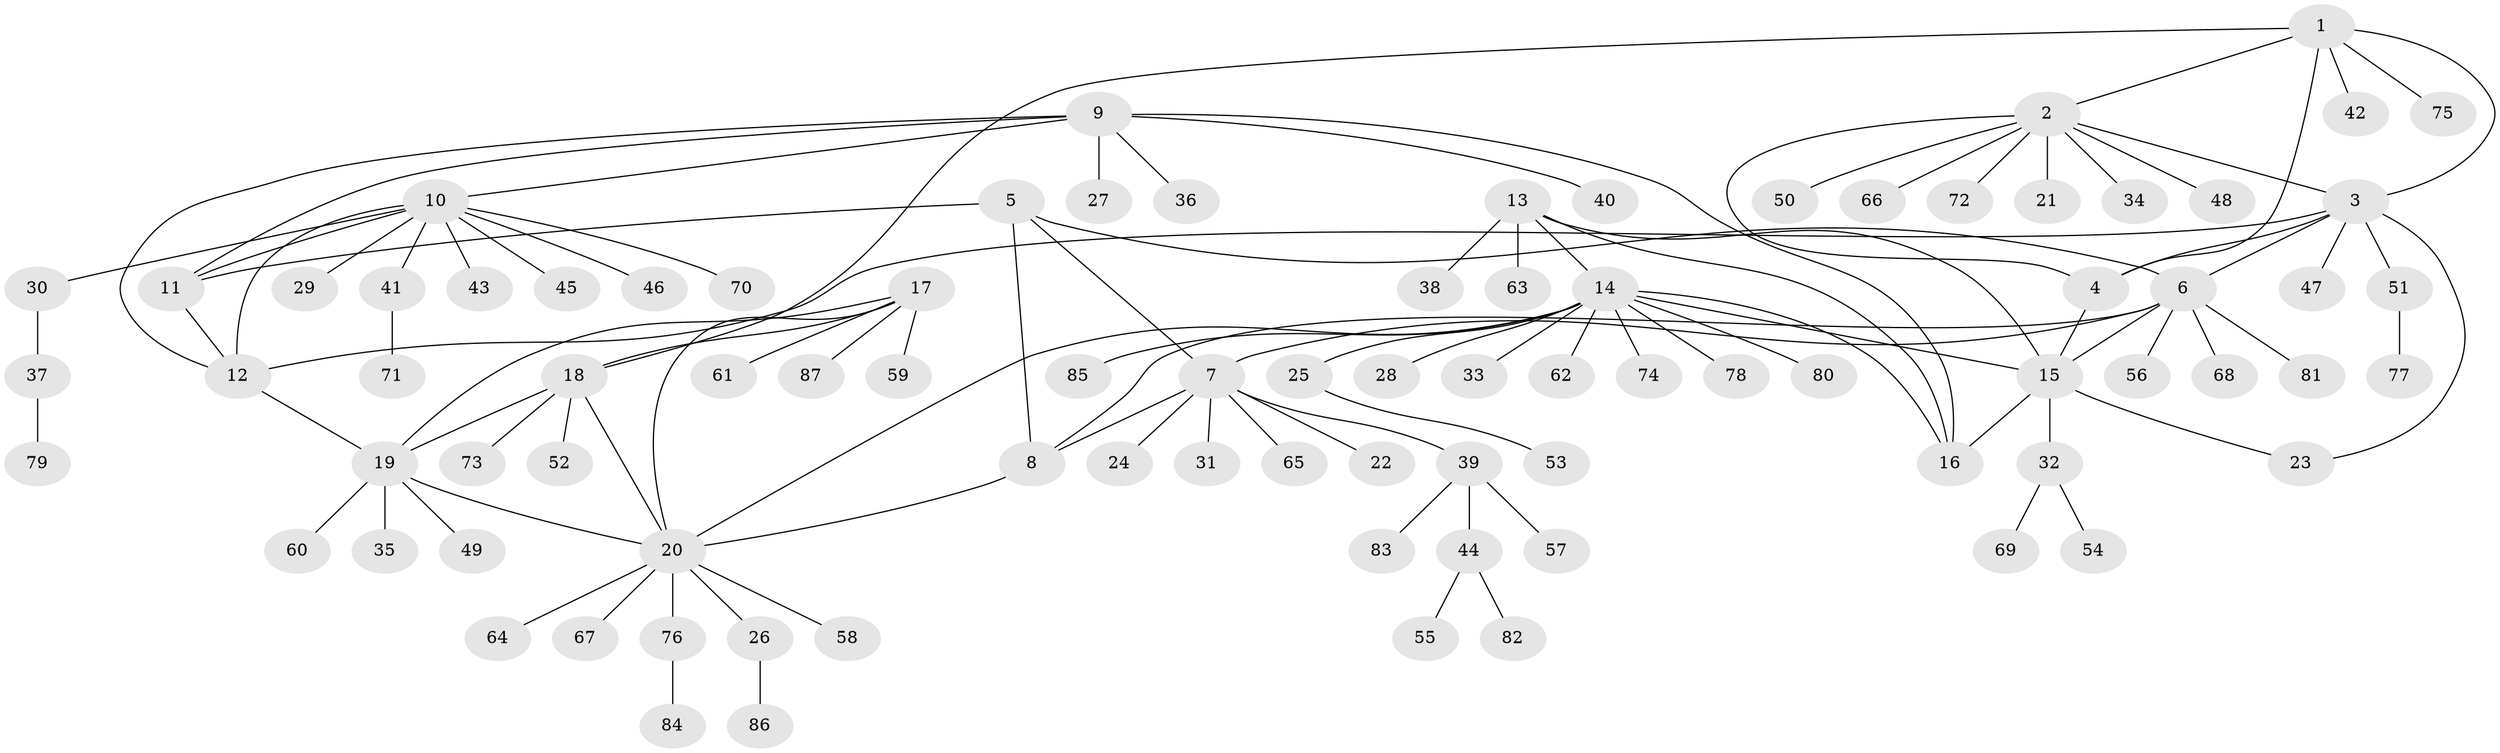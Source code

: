 // Generated by graph-tools (version 1.1) at 2025/11/02/27/25 16:11:34]
// undirected, 87 vertices, 108 edges
graph export_dot {
graph [start="1"]
  node [color=gray90,style=filled];
  1;
  2;
  3;
  4;
  5;
  6;
  7;
  8;
  9;
  10;
  11;
  12;
  13;
  14;
  15;
  16;
  17;
  18;
  19;
  20;
  21;
  22;
  23;
  24;
  25;
  26;
  27;
  28;
  29;
  30;
  31;
  32;
  33;
  34;
  35;
  36;
  37;
  38;
  39;
  40;
  41;
  42;
  43;
  44;
  45;
  46;
  47;
  48;
  49;
  50;
  51;
  52;
  53;
  54;
  55;
  56;
  57;
  58;
  59;
  60;
  61;
  62;
  63;
  64;
  65;
  66;
  67;
  68;
  69;
  70;
  71;
  72;
  73;
  74;
  75;
  76;
  77;
  78;
  79;
  80;
  81;
  82;
  83;
  84;
  85;
  86;
  87;
  1 -- 2;
  1 -- 3;
  1 -- 4;
  1 -- 18;
  1 -- 42;
  1 -- 75;
  2 -- 3;
  2 -- 4;
  2 -- 21;
  2 -- 34;
  2 -- 48;
  2 -- 50;
  2 -- 66;
  2 -- 72;
  3 -- 4;
  3 -- 6;
  3 -- 12;
  3 -- 23;
  3 -- 47;
  3 -- 51;
  4 -- 15;
  5 -- 6;
  5 -- 7;
  5 -- 8;
  5 -- 11;
  6 -- 7;
  6 -- 8;
  6 -- 15;
  6 -- 56;
  6 -- 68;
  6 -- 81;
  7 -- 8;
  7 -- 22;
  7 -- 24;
  7 -- 31;
  7 -- 39;
  7 -- 65;
  8 -- 20;
  9 -- 10;
  9 -- 11;
  9 -- 12;
  9 -- 16;
  9 -- 27;
  9 -- 36;
  9 -- 40;
  10 -- 11;
  10 -- 12;
  10 -- 29;
  10 -- 30;
  10 -- 41;
  10 -- 43;
  10 -- 45;
  10 -- 46;
  10 -- 70;
  11 -- 12;
  12 -- 19;
  13 -- 14;
  13 -- 15;
  13 -- 16;
  13 -- 38;
  13 -- 63;
  14 -- 15;
  14 -- 16;
  14 -- 20;
  14 -- 25;
  14 -- 28;
  14 -- 33;
  14 -- 62;
  14 -- 74;
  14 -- 78;
  14 -- 80;
  14 -- 85;
  15 -- 16;
  15 -- 23;
  15 -- 32;
  17 -- 18;
  17 -- 19;
  17 -- 20;
  17 -- 59;
  17 -- 61;
  17 -- 87;
  18 -- 19;
  18 -- 20;
  18 -- 52;
  18 -- 73;
  19 -- 20;
  19 -- 35;
  19 -- 49;
  19 -- 60;
  20 -- 26;
  20 -- 58;
  20 -- 64;
  20 -- 67;
  20 -- 76;
  25 -- 53;
  26 -- 86;
  30 -- 37;
  32 -- 54;
  32 -- 69;
  37 -- 79;
  39 -- 44;
  39 -- 57;
  39 -- 83;
  41 -- 71;
  44 -- 55;
  44 -- 82;
  51 -- 77;
  76 -- 84;
}
